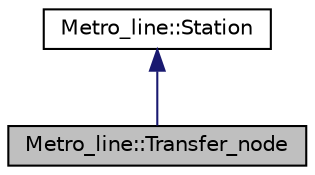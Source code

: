 digraph "Metro_line::Transfer_node"
{
 // LATEX_PDF_SIZE
  edge [fontname="Helvetica",fontsize="10",labelfontname="Helvetica",labelfontsize="10"];
  node [fontname="Helvetica",fontsize="10",shape=record];
  Node1 [label="Metro_line::Transfer_node",height=0.2,width=0.4,color="black", fillcolor="grey75", style="filled", fontcolor="black",tooltip=" "];
  Node2 -> Node1 [dir="back",color="midnightblue",fontsize="10",style="solid",fontname="Helvetica"];
  Node2 [label="Metro_line::Station",height=0.2,width=0.4,color="black", fillcolor="white", style="filled",URL="$class_metro__line_1_1_station.html",tooltip=" "];
}
